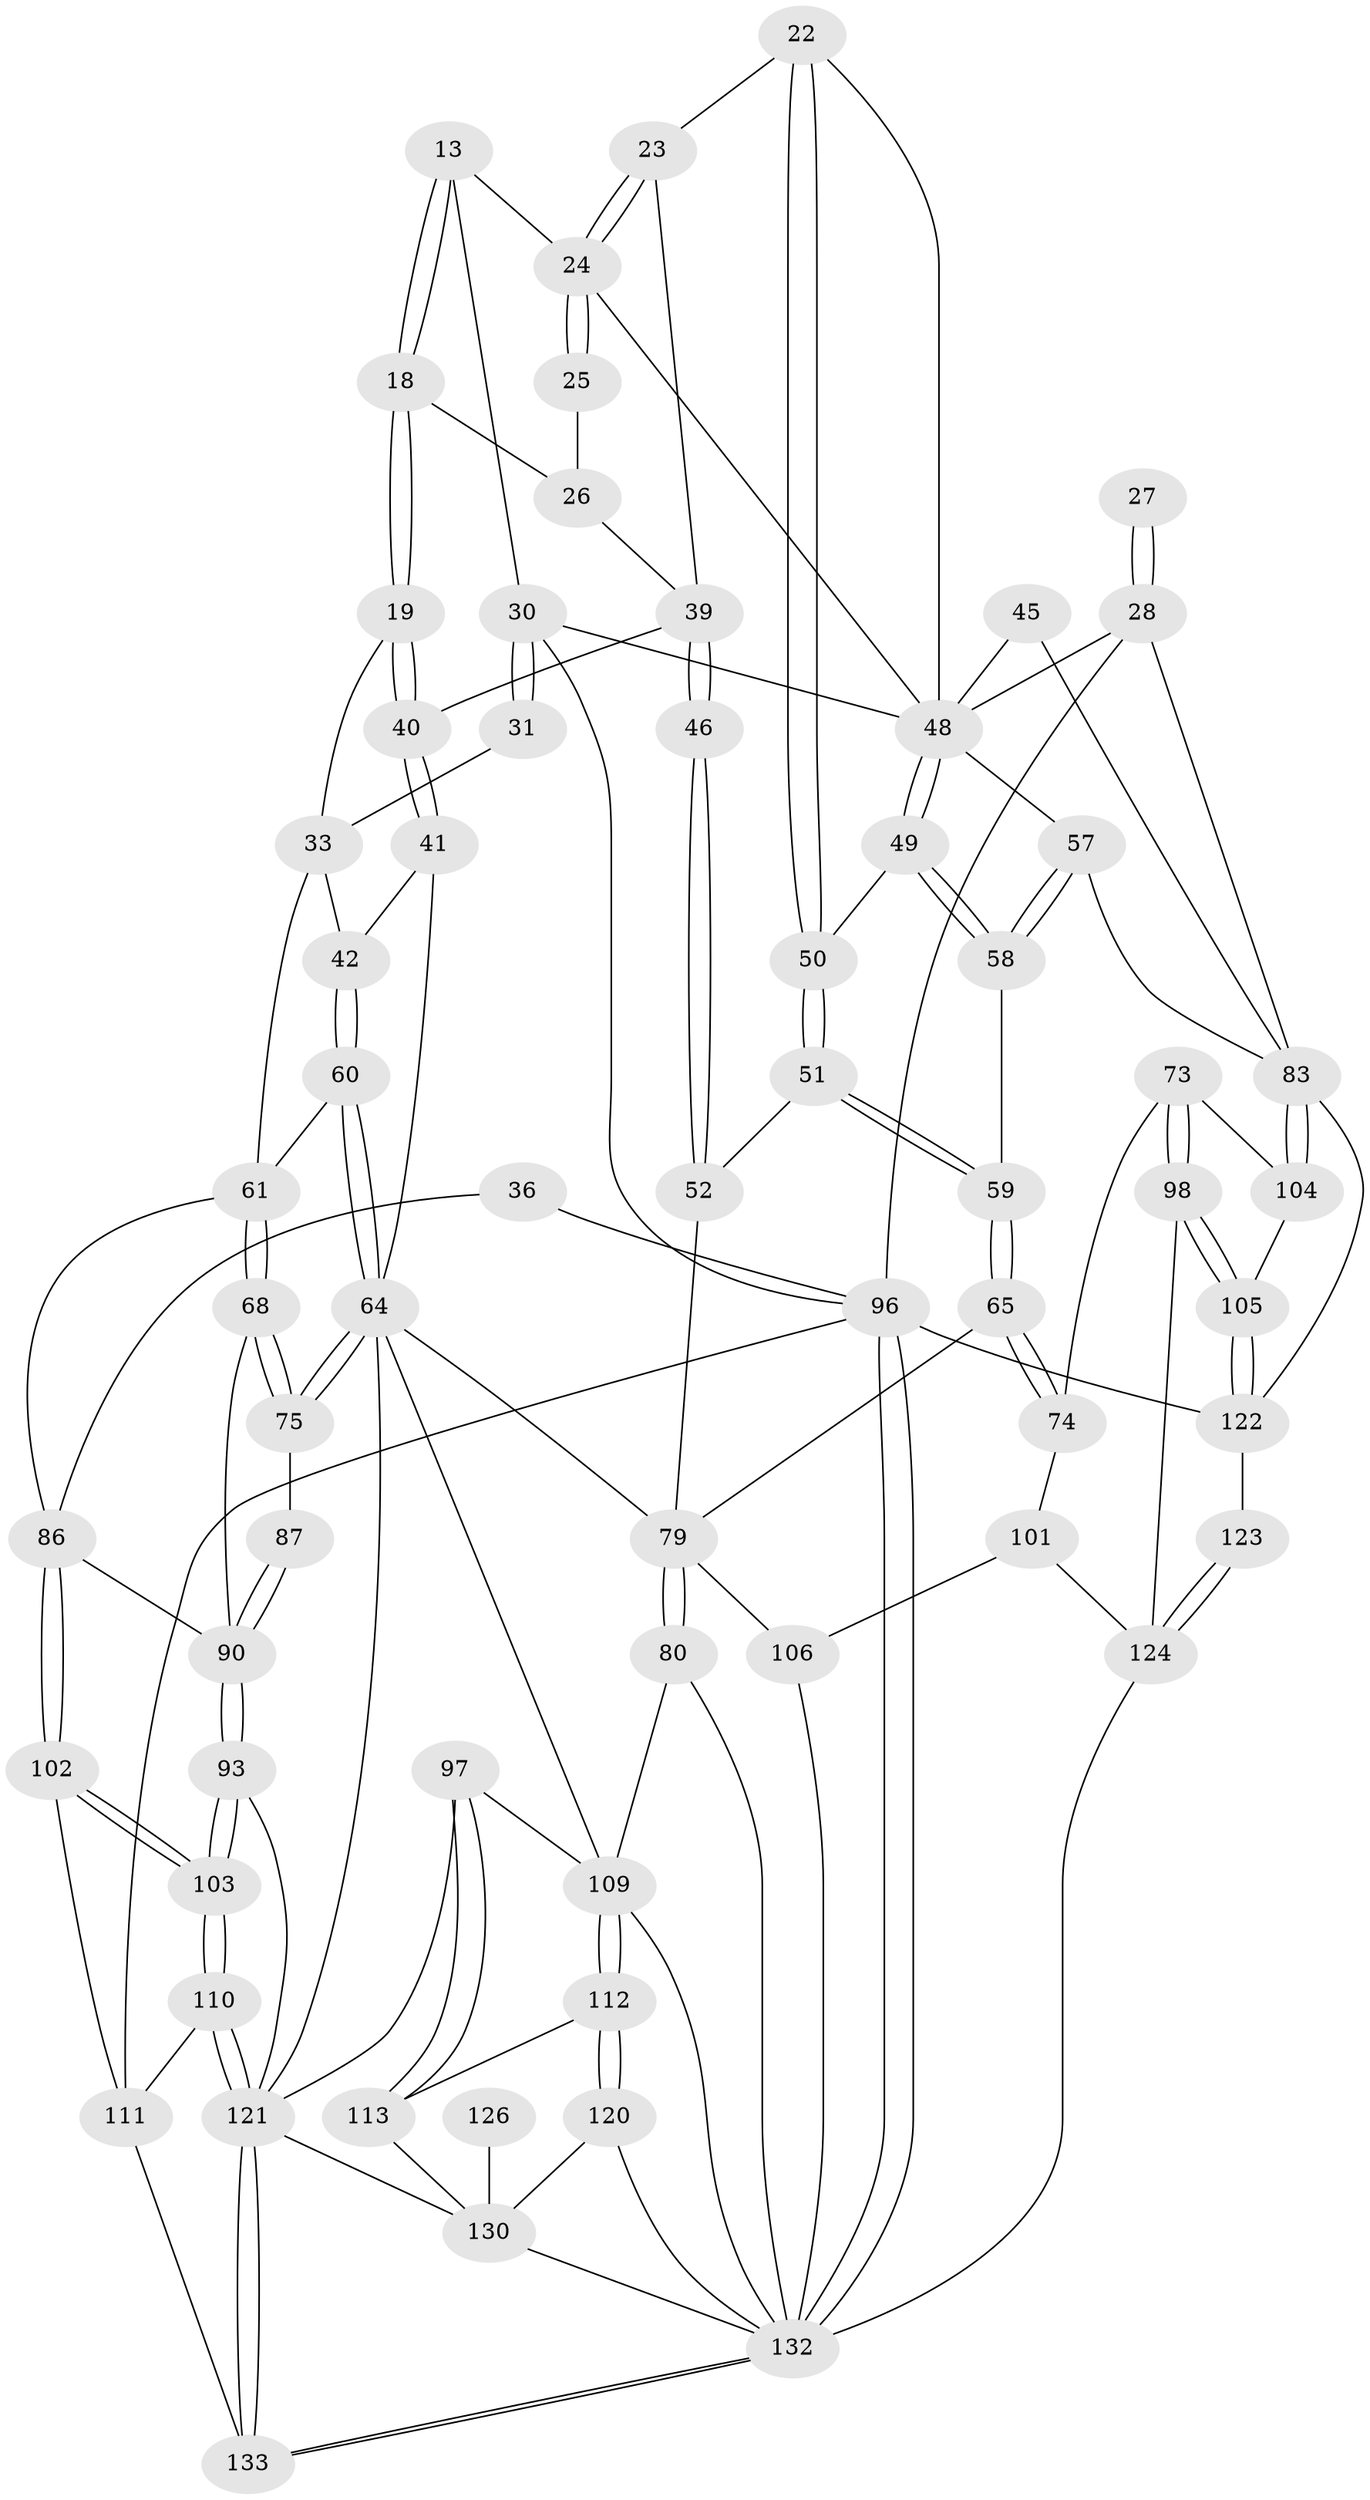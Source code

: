// original degree distribution, {3: 0.022556390977443608, 4: 0.21052631578947367, 6: 0.20300751879699247, 5: 0.5639097744360902}
// Generated by graph-tools (version 1.1) at 2025/02/03/09/25 05:02:24]
// undirected, 66 vertices, 154 edges
graph export_dot {
graph [start="1"]
  node [color=gray90,style=filled];
  13 [pos="+0.4327812918036132+0.042006779932777176"];
  18 [pos="+0.36801431846304394+0.17356408476622792"];
  19 [pos="+0.3529572357783953+0.1816303435284531"];
  22 [pos="+0.7546192623665052+0.21006758600972394"];
  23 [pos="+0.6251062945622857+0.22106612736020692"];
  24 [pos="+0.5824264688927245+0.15136928665289903",super="+11+12"];
  25 [pos="+0.5259860488327397+0.1439999993163197"];
  26 [pos="+0.4647649257070089+0.1907534261332682"];
  27 [pos="+1+0.13007813833645512"];
  28 [pos="+1+0.12105147973769116",super="+3+14"];
  30 [pos="+0.15262124026938484+0.10426295084479009",super="+9+8+6"];
  31 [pos="+0.1533578798892612+0.10743063033980141",super="+21"];
  33 [pos="+0.1746297228632061+0.2796732956011136",super="+32+20"];
  36 [pos="+0+0.2774626161673897"];
  39 [pos="+0.4465916392809377+0.26941894256039917",super="+38+37"];
  40 [pos="+0.4004044094958483+0.28593724204550214"];
  41 [pos="+0.36565502715528087+0.401711087806571"];
  42 [pos="+0.3446831277680712+0.39725829682893515"];
  45 [pos="+0.9746291531680472+0.2921714481963801",super="+43"];
  46 [pos="+0.5733843900525265+0.3644156423705449"];
  48 [pos="+0.8285753964194864+0.26036113647363746",super="+16+47+17"];
  49 [pos="+0.8181491604120082+0.3575517429982803"];
  50 [pos="+0.6933610280294787+0.3743248227460888"];
  51 [pos="+0.6398317224134406+0.40214769130481165"];
  52 [pos="+0.5728923486314801+0.4030450826747424"];
  57 [pos="+0.9392310162913626+0.4723673759941224"];
  58 [pos="+0.8509569053504739+0.43608026466610716"];
  59 [pos="+0.7734518274348495+0.48321193592834216"];
  60 [pos="+0.23411508416336174+0.5003748697794747"];
  61 [pos="+0.1832171713290714+0.49086478660163047",super="+34"];
  64 [pos="+0.2904599114397855+0.6078170290371933",super="+63+62+54"];
  65 [pos="+0.7483550458646189+0.5505516684224069"];
  68 [pos="+0.16297575416880403+0.5615796736252071"];
  73 [pos="+0.894265074887875+0.6293481078282894"];
  74 [pos="+0.8259178354046528+0.6347460128332886"];
  75 [pos="+0.2752380559355352+0.6123576114992604"];
  79 [pos="+0.6531872957166308+0.6763639896224297",super="+66+67"];
  80 [pos="+0.5852726150798719+0.7094765762678291",super="+76"];
  83 [pos="+1+0.8725405677762601",super="+55+44+56"];
  86 [pos="+0.09200116429379775+0.6830535820898387",super="+71"];
  87 [pos="+0.2339809917515786+0.6388429191487265"];
  90 [pos="+0.20161248155064518+0.7128362215856968",super="+85+84+69"];
  93 [pos="+0.19998926553962829+0.7557236920650114"];
  96 [pos="+0+1",super="+81+29"];
  97 [pos="+0.37799063977867603+0.7637802047972879"];
  98 [pos="+0.8637720389259886+0.7908560587714564"];
  101 [pos="+0.7879188434200891+0.7766604340148572",super="+88"];
  102 [pos="+0.07943346128779465+0.6947202736191807",super="+94"];
  103 [pos="+0.10443462379865044+0.7846702226482196"];
  104 [pos="+0.9455927330024345+0.816464572119426",super="+72"];
  105 [pos="+0.9359812277352556+0.8197389411274986"];
  106 [pos="+0.6925955911240836+0.7399756047538955",super="+89"];
  109 [pos="+0.5164898245542094+0.7424171661646102",super="+77+78"];
  110 [pos="+0.07072207500092242+0.8458779945425999"];
  111 [pos="+0.05339328051137687+0.8555491143269224",super="+95"];
  112 [pos="+0.5015684548316125+0.8403198732593783"];
  113 [pos="+0.3811081026256645+0.8755555904648189"];
  120 [pos="+0.5660109093612266+0.9922193525880955"];
  121 [pos="+0.21112757283064268+0.9141155874216285",super="+116+92"];
  122 [pos="+0.9085938934559199+0.8875990296235174",super="+82"];
  123 [pos="+0.888373095678177+0.9103293473996876"];
  124 [pos="+0.8458841633531362+0.9796902165438646",super="+117+100+99"];
  126 [pos="+0.4058441896202652+0.929874260794639"];
  130 [pos="+0.3294544796886868+1",super="+125+129"];
  132 [pos="+0.202209892153276+1",super="+131+128"];
  133 [pos="+0.19650278068329274+1"];
  13 -- 18;
  13 -- 18;
  13 -- 24;
  13 -- 30;
  18 -- 19;
  18 -- 19;
  18 -- 26;
  19 -- 40;
  19 -- 40;
  19 -- 33;
  22 -- 23;
  22 -- 50;
  22 -- 50;
  22 -- 48;
  23 -- 24;
  23 -- 24;
  23 -- 39;
  24 -- 25 [weight=2];
  24 -- 25;
  24 -- 48;
  25 -- 26;
  26 -- 39;
  27 -- 28 [weight=2];
  27 -- 28;
  28 -- 48 [weight=2];
  28 -- 96 [weight=2];
  28 -- 83;
  30 -- 31 [weight=2];
  30 -- 31;
  30 -- 96 [weight=2];
  30 -- 48;
  31 -- 33 [weight=2];
  33 -- 42;
  33 -- 61;
  36 -- 96 [weight=2];
  36 -- 86;
  39 -- 40;
  39 -- 46 [weight=2];
  39 -- 46;
  40 -- 41;
  40 -- 41;
  41 -- 42;
  41 -- 64;
  42 -- 60;
  42 -- 60;
  45 -- 48 [weight=2];
  45 -- 83;
  46 -- 52;
  46 -- 52;
  48 -- 49;
  48 -- 49;
  48 -- 57;
  49 -- 50;
  49 -- 58;
  49 -- 58;
  50 -- 51;
  50 -- 51;
  51 -- 52;
  51 -- 59;
  51 -- 59;
  52 -- 79;
  57 -- 58;
  57 -- 58;
  57 -- 83;
  58 -- 59;
  59 -- 65;
  59 -- 65;
  60 -- 61;
  60 -- 64;
  60 -- 64;
  61 -- 68;
  61 -- 68;
  61 -- 86;
  64 -- 75;
  64 -- 75;
  64 -- 121;
  64 -- 79;
  64 -- 109;
  65 -- 74;
  65 -- 74;
  65 -- 79;
  68 -- 75;
  68 -- 75;
  68 -- 90;
  73 -- 74;
  73 -- 98;
  73 -- 98;
  73 -- 104;
  74 -- 101;
  75 -- 87;
  79 -- 80 [weight=2];
  79 -- 80;
  79 -- 106;
  80 -- 132;
  80 -- 109;
  83 -- 104 [weight=2];
  83 -- 104;
  83 -- 122;
  86 -- 102 [weight=2];
  86 -- 102;
  86 -- 90 [weight=2];
  87 -- 90 [weight=2];
  87 -- 90;
  90 -- 93;
  90 -- 93;
  93 -- 103;
  93 -- 103;
  93 -- 121;
  96 -- 132 [weight=2];
  96 -- 132;
  96 -- 111;
  96 -- 122;
  97 -- 113;
  97 -- 113;
  97 -- 121;
  97 -- 109;
  98 -- 105;
  98 -- 105;
  98 -- 124;
  101 -- 106 [weight=2];
  101 -- 124;
  102 -- 103;
  102 -- 103;
  102 -- 111;
  103 -- 110;
  103 -- 110;
  104 -- 105;
  105 -- 122;
  105 -- 122;
  106 -- 132;
  109 -- 112;
  109 -- 112;
  109 -- 132;
  110 -- 111;
  110 -- 121;
  110 -- 121;
  111 -- 133;
  112 -- 113;
  112 -- 120;
  112 -- 120;
  113 -- 130;
  120 -- 130;
  120 -- 132;
  121 -- 133;
  121 -- 133;
  121 -- 130;
  122 -- 123;
  123 -- 124 [weight=2];
  123 -- 124;
  124 -- 132 [weight=2];
  126 -- 130 [weight=3];
  130 -- 132;
  132 -- 133;
  132 -- 133;
}
